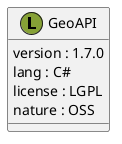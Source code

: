 @startuml
  class "GeoAPI" as namespace_geo_a_p_i << (L, #86A136) >> [[../namespaces/namespace_geo_a_p_i.html]] {
     version : 1.7.0 
     lang : C#
     license : LGPL
     nature : OSS 
  }
@enduml
